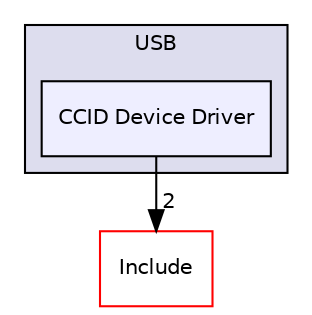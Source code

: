 digraph "C:/Users/mainuser/Desktop/School/SeniorProject/EthKitTCP/Microchip/USB/CCID Device Driver" {
  compound=true
  node [ fontsize="10", fontname="Helvetica"];
  edge [ labelfontsize="10", labelfontname="Helvetica"];
  subgraph clusterdir_0a24c4421d9b613056fbe1b6b73d66fc {
    graph [ bgcolor="#ddddee", pencolor="black", label="USB" fontname="Helvetica", fontsize="10", URL="dir_0a24c4421d9b613056fbe1b6b73d66fc.html"]
  dir_dc206bf59f92d5f3370d75481bcd68e7 [shape=box, label="CCID Device Driver", style="filled", fillcolor="#eeeeff", pencolor="black", URL="dir_dc206bf59f92d5f3370d75481bcd68e7.html"];
  }
  dir_7ce300d8a919a620616ec6bc64c02d37 [shape=box label="Include" fillcolor="white" style="filled" color="red" URL="dir_7ce300d8a919a620616ec6bc64c02d37.html"];
  dir_dc206bf59f92d5f3370d75481bcd68e7->dir_7ce300d8a919a620616ec6bc64c02d37 [headlabel="2", labeldistance=1.5 headhref="dir_000080_000022.html"];
}
